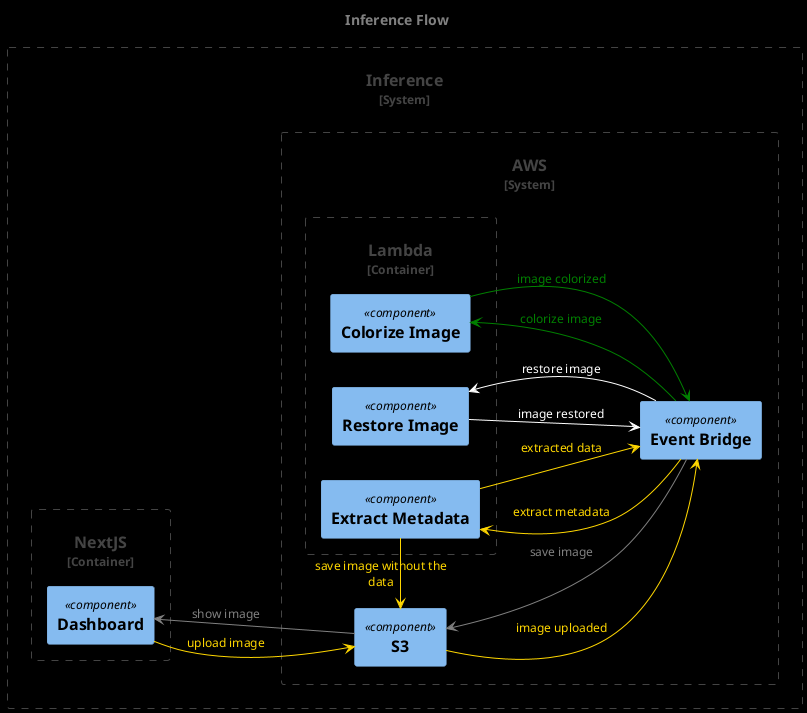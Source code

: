 @startuml inference-flow

title Inference Flow


left to right direction

set separator none

!include <C4/C4>
!include <C4/C4_Context>
!include <C4/C4_Component>

skinparam BackgroundColor black
skinparam DefaultFontColor gold
skinparam ArrowColor gold

System_Boundary(inferenc, "Inference") {
  Container_Boundary(nextjs, "NextJS") {
    Component(dashboard, "Dashboard")
    }

  System_Boundary(aws, "AWS") {
  Component(s3, "S3")

  Container_Boundary(functions, "Lambda") {
    Component(extract, "Extract Metadata")
    Component(restore, "Restore Image")
    Component(colorize, "Colorize Image")
  }

  Component(evt, "Event Bridge")
  }

  'upload image and extract enhancment factor and colorization
  dashboard --> s3: "upload image"
  s3 --> evt: "image uploaded"
  evt --> extract: "extract metadata"
  extract --> evt: "extracted data"
  extract --> s3: "save image without the data"

  'restroe image
  skinparam DefaultFontColor white
  skinparam ArrowColor white
  evt --> restore: "restore image"
  restore --> evt: "image restored"

  'colorize image if necessary
  skinparam DefaultFontColor green
  skinparam ArrowColor green
  evt --> colorize: "colorize image"
  colorize --> evt: "image colorized"

  'save image
  skinparam DefaultFontColor gray
  skinparam ArrowColor gray
  evt --> s3: "save image"
  s3 --> dashboard: "show image"
}

@enduml

